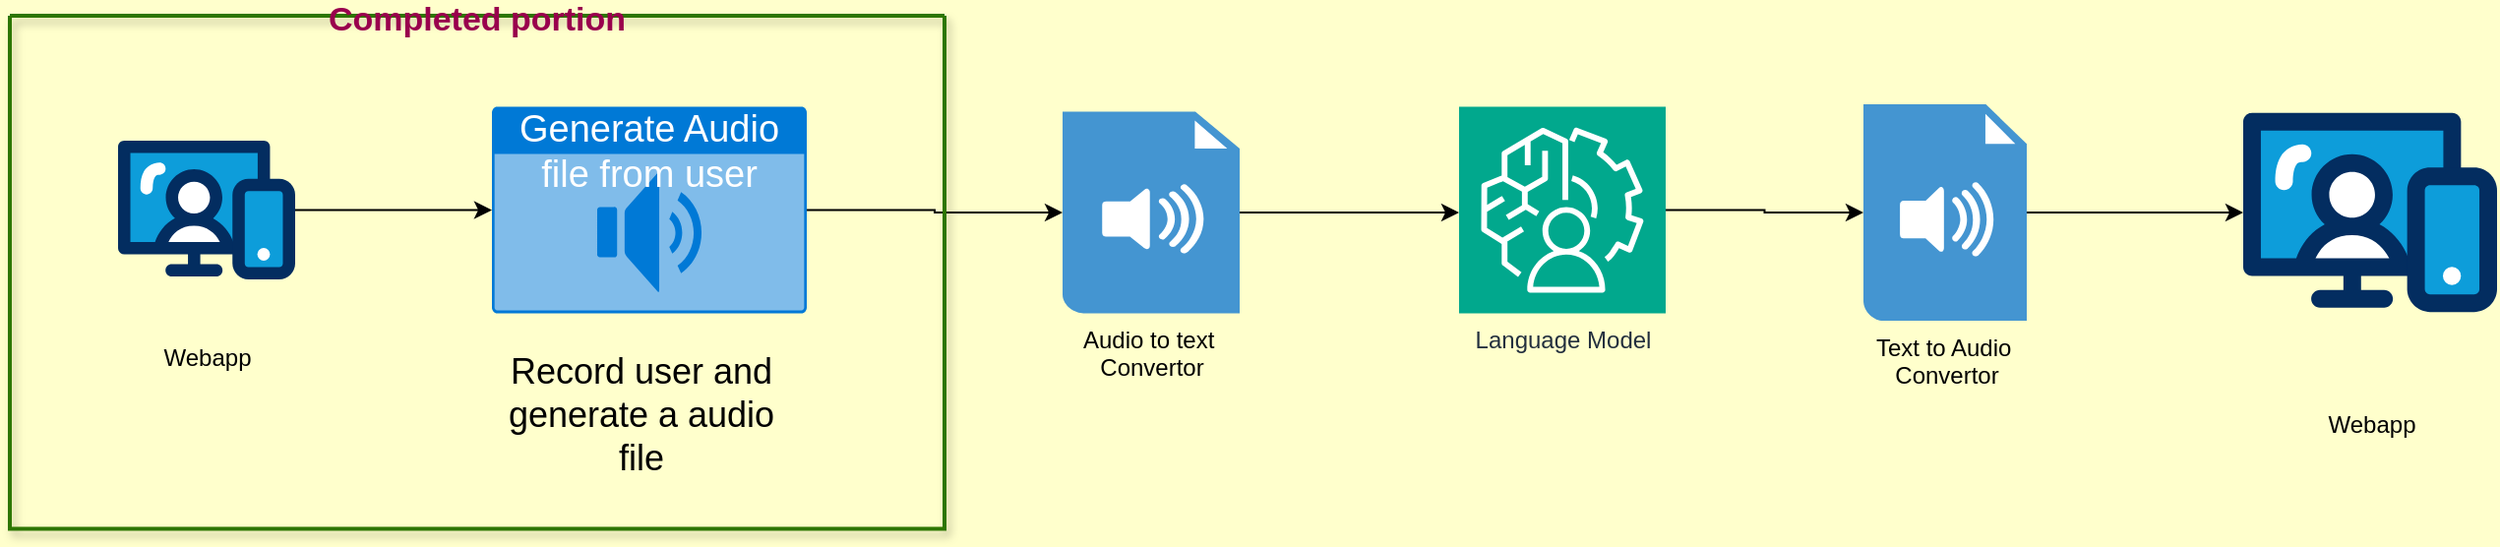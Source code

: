 <mxfile version="24.8.4">
  <diagram id="7gcUSTIZ7YSJ5vT40chW" name="Page-1">
    <mxGraphModel dx="2868" dy="1372" grid="1" gridSize="14" guides="0" tooltips="1" connect="1" arrows="1" fold="1" page="0" pageScale="1" pageWidth="1169" pageHeight="827" background="#FFFFCC" math="0" shadow="0">
      <root>
        <mxCell id="0" />
        <mxCell id="1" parent="0" />
        <mxCell id="YMcBfUqQcQKImcyqhzXh-8" style="edgeStyle=orthogonalEdgeStyle;rounded=0;orthogonalLoop=1;jettySize=auto;html=1;" parent="1" source="YMcBfUqQcQKImcyqhzXh-1" target="YMcBfUqQcQKImcyqhzXh-4" edge="1">
          <mxGeometry relative="1" as="geometry" />
        </mxCell>
        <mxCell id="YMcBfUqQcQKImcyqhzXh-1" value="Language Model" style="points=[[0,0,0],[0.25,0,0],[0.5,0,0],[0.75,0,0],[1,0,0],[0,1,0],[0.25,1,0],[0.5,1,0],[0.75,1,0],[1,1,0],[0,0.25,0],[0,0.5,0],[0,0.75,0],[1,0.25,0],[1,0.5,0],[1,0.75,0]];outlineConnect=0;fontColor=#232F3E;fillColor=#01A88D;strokeColor=#ffffff;dashed=0;verticalLabelPosition=bottom;verticalAlign=top;align=center;html=1;fontSize=12;fontStyle=0;aspect=fixed;shape=mxgraph.aws4.resourceIcon;resIcon=mxgraph.aws4.augmented_ai;flipH=0;" parent="1" vertex="1">
          <mxGeometry x="611.5" y="201.25" width="105" height="105" as="geometry" />
        </mxCell>
        <mxCell id="tnJxuz6FXQ8Jxzn_mdE_-2" style="edgeStyle=orthogonalEdgeStyle;rounded=0;orthogonalLoop=1;jettySize=auto;html=1;" edge="1" parent="1" source="YMcBfUqQcQKImcyqhzXh-2" target="tnJxuz6FXQ8Jxzn_mdE_-1">
          <mxGeometry relative="1" as="geometry" />
        </mxCell>
        <mxCell id="YMcBfUqQcQKImcyqhzXh-2" value="Webapp" style="verticalLabelPosition=bottom;aspect=fixed;html=1;shape=mxgraph.salesforce.web;flipH=0;" parent="1" vertex="1">
          <mxGeometry x="-70" y="216.25" width="90" height="75" as="geometry" />
        </mxCell>
        <mxCell id="YMcBfUqQcQKImcyqhzXh-7" style="edgeStyle=orthogonalEdgeStyle;rounded=0;orthogonalLoop=1;jettySize=auto;html=1;" parent="1" source="YMcBfUqQcQKImcyqhzXh-3" target="YMcBfUqQcQKImcyqhzXh-1" edge="1">
          <mxGeometry relative="1" as="geometry">
            <Array as="points">
              <mxPoint x="455" y="250" />
              <mxPoint x="455" y="250" />
            </Array>
          </mxGeometry>
        </mxCell>
        <mxCell id="YMcBfUqQcQKImcyqhzXh-3" value="Audio to text&lt;span style=&quot;background-color: initial;&quot;&gt;&amp;nbsp;&lt;/span&gt;&lt;div&gt;&lt;div&gt;Convertor&lt;div&gt;&lt;br&gt;&lt;/div&gt;&lt;/div&gt;&lt;/div&gt;" style="shadow=0;dashed=0;html=1;strokeColor=none;fillColor=#4495D1;labelPosition=center;verticalLabelPosition=bottom;verticalAlign=top;align=center;outlineConnect=0;shape=mxgraph.veeam.audio_file;flipH=0;" parent="1" vertex="1">
          <mxGeometry x="410" y="203.75" width="90" height="102.5" as="geometry" />
        </mxCell>
        <mxCell id="YMcBfUqQcQKImcyqhzXh-9" style="edgeStyle=orthogonalEdgeStyle;rounded=0;orthogonalLoop=1;jettySize=auto;html=1;" parent="1" source="YMcBfUqQcQKImcyqhzXh-4" target="YMcBfUqQcQKImcyqhzXh-5" edge="1">
          <mxGeometry relative="1" as="geometry" />
        </mxCell>
        <mxCell id="YMcBfUqQcQKImcyqhzXh-4" value="&lt;div&gt;&lt;div&gt;&lt;div&gt;Text to Audio&amp;nbsp;&lt;/div&gt;&lt;div&gt;Convertor&lt;/div&gt;&lt;/div&gt;&lt;/div&gt;" style="shadow=0;dashed=0;html=1;strokeColor=none;fillColor=#4495D1;labelPosition=center;verticalLabelPosition=bottom;verticalAlign=top;align=center;outlineConnect=0;shape=mxgraph.veeam.audio_file;flipH=0;" parent="1" vertex="1">
          <mxGeometry x="817" y="200" width="83" height="110" as="geometry" />
        </mxCell>
        <mxCell id="YMcBfUqQcQKImcyqhzXh-5" value="Webapp" style="verticalLabelPosition=bottom;aspect=fixed;html=1;shape=mxgraph.salesforce.web;flipH=0;" parent="1" vertex="1">
          <mxGeometry x="1010" y="201.25" width="129" height="107.5" as="geometry" />
        </mxCell>
        <mxCell id="tnJxuz6FXQ8Jxzn_mdE_-3" style="edgeStyle=orthogonalEdgeStyle;rounded=0;orthogonalLoop=1;jettySize=auto;html=1;" edge="1" parent="1" source="tnJxuz6FXQ8Jxzn_mdE_-1" target="YMcBfUqQcQKImcyqhzXh-3">
          <mxGeometry relative="1" as="geometry" />
        </mxCell>
        <mxCell id="tnJxuz6FXQ8Jxzn_mdE_-1" value="Generate Audio file from user" style="html=1;whiteSpace=wrap;strokeColor=none;fillColor=#0079D6;labelPosition=center;verticalLabelPosition=middle;verticalAlign=top;align=center;fontSize=19;outlineConnect=0;spacingTop=-6;fontColor=#FFFFFF;shape=mxgraph.sitemap.audio;" vertex="1" parent="1">
          <mxGeometry x="120" y="201.25" width="160" height="105" as="geometry" />
        </mxCell>
        <mxCell id="tnJxuz6FXQ8Jxzn_mdE_-5" value="Completed portion" style="swimlane;startSize=0;shadow=1;fillColor=#60a917;strokeColor=#2D7600;fontColor=#99004D;strokeWidth=2;fontSize=17;" vertex="1" parent="1">
          <mxGeometry x="-125" y="155" width="475" height="260.75" as="geometry" />
        </mxCell>
        <mxCell id="tnJxuz6FXQ8Jxzn_mdE_-4" value="Record user and generate a audio file&lt;div style=&quot;font-size: 18px;&quot;&gt;&lt;br style=&quot;font-size: 18px;&quot;&gt;&lt;/div&gt;" style="text;html=1;align=center;verticalAlign=middle;whiteSpace=wrap;rounded=0;fontSize=18;" vertex="1" parent="tnJxuz6FXQ8Jxzn_mdE_-5">
          <mxGeometry x="251" y="167" width="140" height="93.75" as="geometry" />
        </mxCell>
      </root>
    </mxGraphModel>
  </diagram>
</mxfile>
